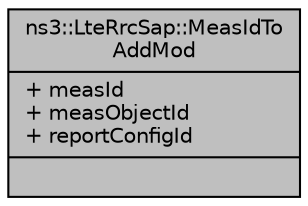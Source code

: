 digraph "ns3::LteRrcSap::MeasIdToAddMod"
{
  edge [fontname="Helvetica",fontsize="10",labelfontname="Helvetica",labelfontsize="10"];
  node [fontname="Helvetica",fontsize="10",shape=record];
  Node1 [label="{ns3::LteRrcSap::MeasIdTo\lAddMod\n|+ measId\l+ measObjectId\l+ reportConfigId\l|}",height=0.2,width=0.4,color="black", fillcolor="grey75", style="filled", fontcolor="black"];
}
